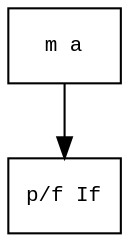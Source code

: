 digraph AST {
  graph [fontname="Times New Roman",fontsize=10];
  node  [fontname="Courier New",fontsize=10];
  edge  [fontname="Times New Roman",fontsize=10];

  node0 [label="m a",shape=box];
  node4 [label="p/f If",shape=box];
  node0 -> node4;
}
